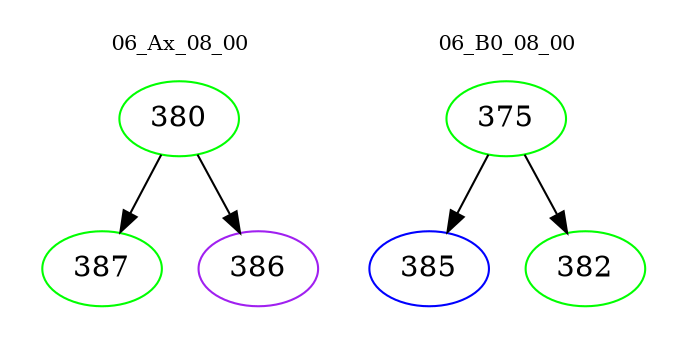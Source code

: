 digraph{
subgraph cluster_0 {
color = white
label = "06_Ax_08_00";
fontsize=10;
T0_380 [label="380", color="green"]
T0_380 -> T0_387 [color="black"]
T0_387 [label="387", color="green"]
T0_380 -> T0_386 [color="black"]
T0_386 [label="386", color="purple"]
}
subgraph cluster_1 {
color = white
label = "06_B0_08_00";
fontsize=10;
T1_375 [label="375", color="green"]
T1_375 -> T1_385 [color="black"]
T1_385 [label="385", color="blue"]
T1_375 -> T1_382 [color="black"]
T1_382 [label="382", color="green"]
}
}
